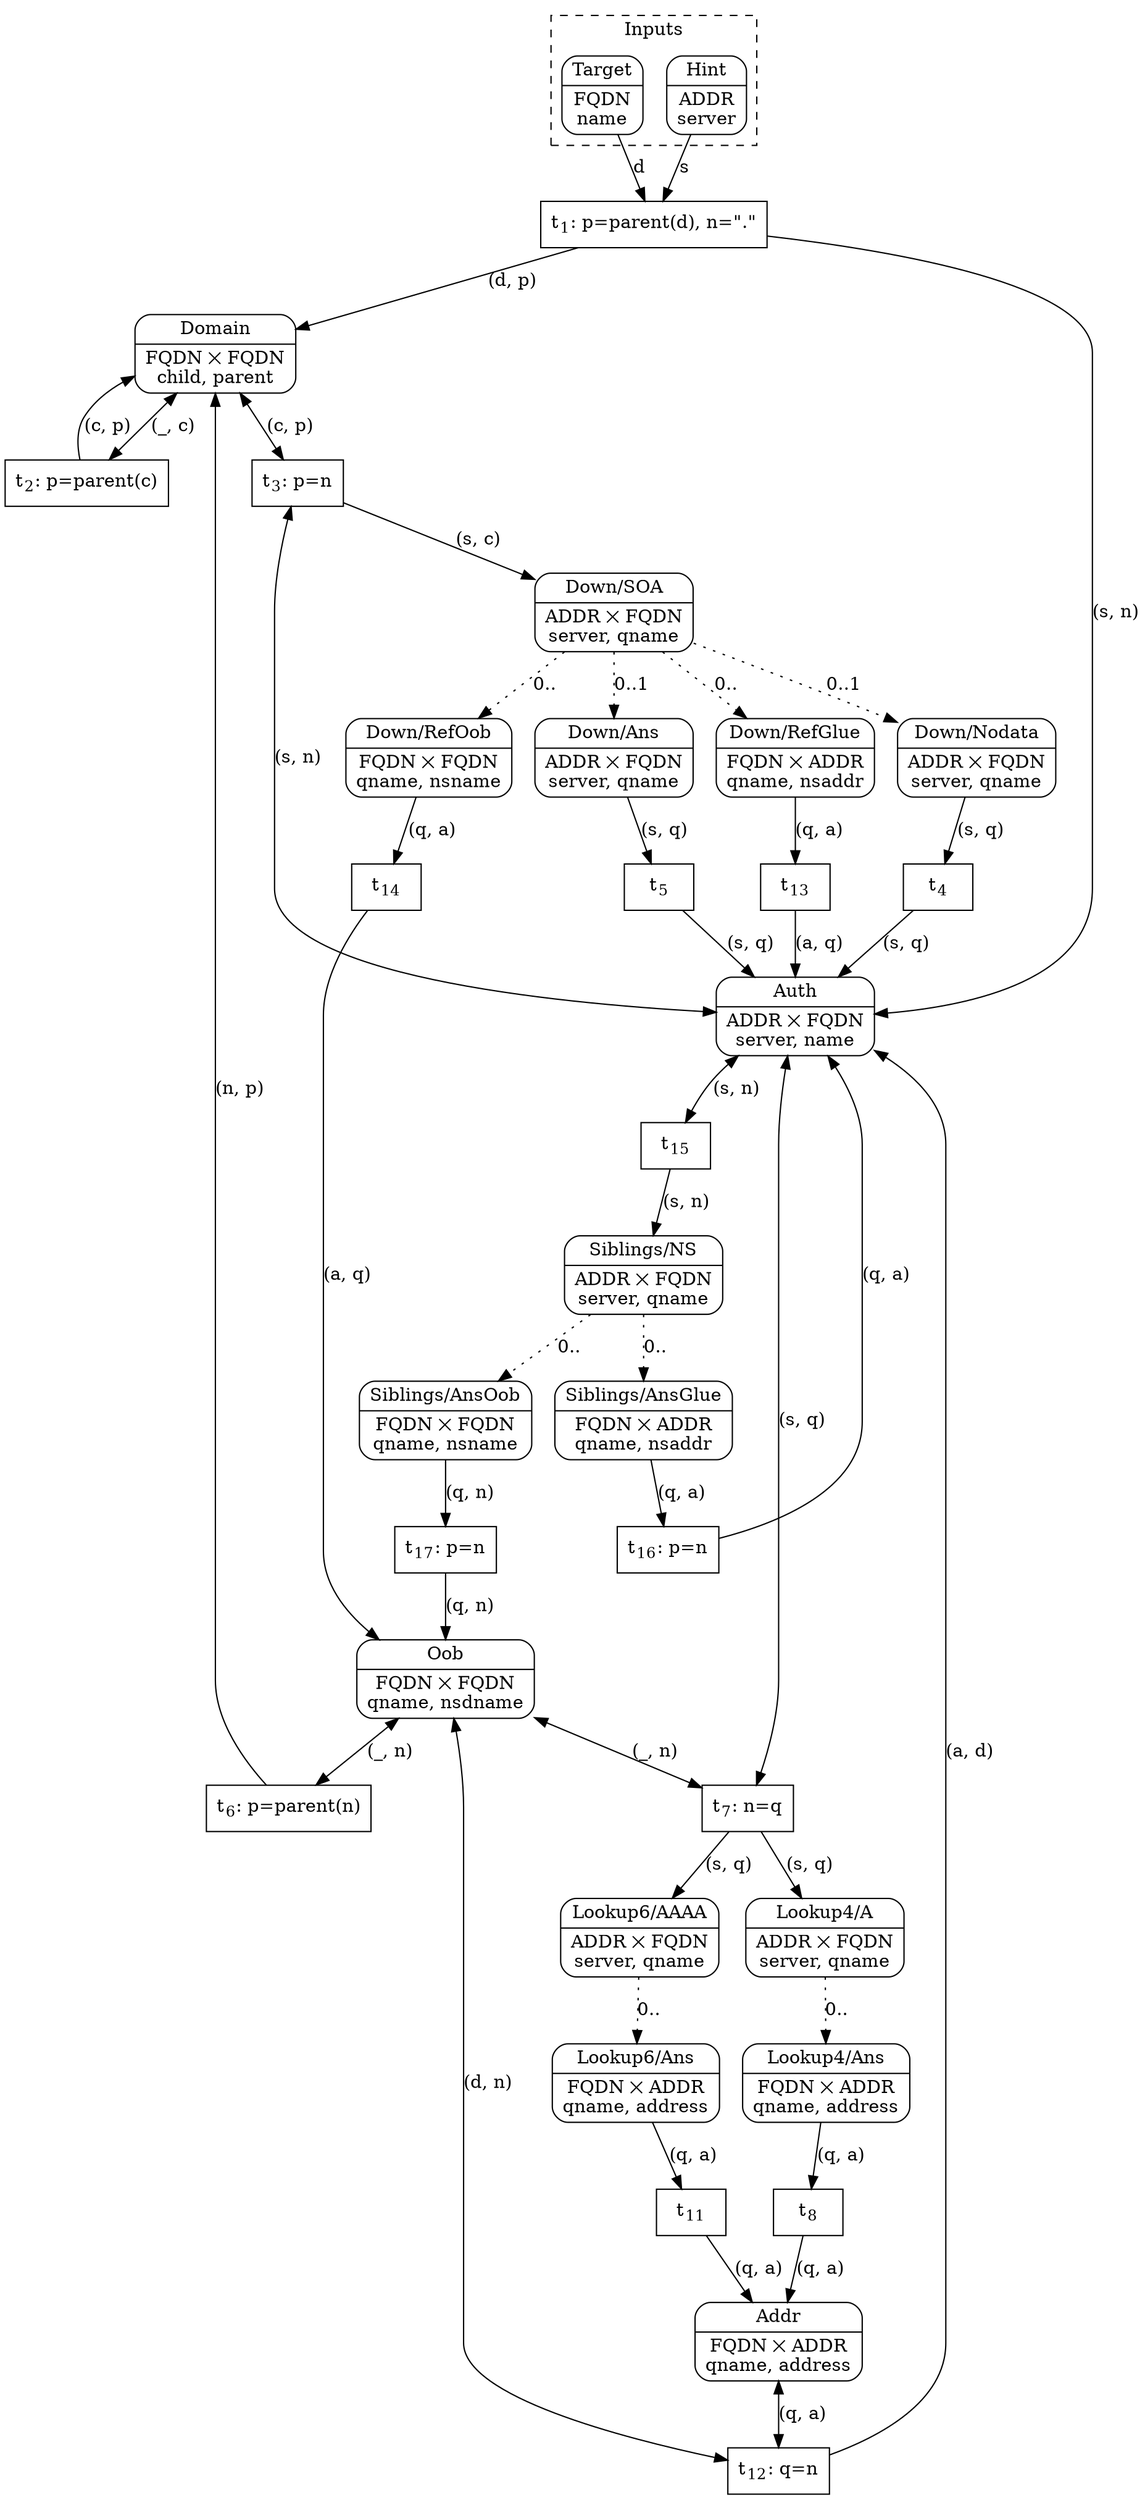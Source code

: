 digraph Algorithm {
    compound=true
    node [shape=Mrecord, style=filled, fillcolor=white]

    subgraph cluster_Inputs {
        label="Inputs"
        style="dashed"

        Target [label="{Target|FQDN\nname}"]
        Hint   [label="{Hint|ADDR\nserver}"]
    }

    subgraph Down {
        Down_send   [label="{Down/SOA|ADDR ⨉ FQDN\nserver, qname}"]
        Down_nodata [label="{Down/Nodata|ADDR ⨉ FQDN\nserver, qname}"]
        Down_answer [label="{Down/Ans|ADDR ⨉ FQDN\nserver, qname}"]
        Down_glue   [label="{Down/RefGlue|FQDN ⨉ ADDR\nqname, nsaddr}"]
        Down_oob    [label="{Down/RefOob|FQDN ⨉ FQDN\nqname, nsname}"]
        Down_send -> Down_nodata [label="0..1", style=dotted]
        Down_send -> Down_answer [label="0..1", style=dotted]
        Down_send -> Down_glue [label="0..", style=dotted]
        Down_send -> Down_oob [label="0..", style=dotted]
    }

    subgraph Siblings {
        Siblings_send [label="{Siblings/NS|ADDR ⨉ FQDN\nserver, qname}"]
        Siblings_glue [label="{Siblings/AnsGlue|FQDN ⨉ ADDR\nqname, nsaddr}"]
        Siblings_oob  [label="{Siblings/AnsOob|FQDN ⨉ FQDN\nqname, nsname}"]
        Siblings_send -> Siblings_glue [label="0..", style=dotted]
        Siblings_send -> Siblings_oob [label="0..", style=dotted]
    }

    subgraph Lookup4 {
        Lookup4_send   [label="{Lookup4/A|ADDR ⨉ FQDN\nserver, qname}"]
        Lookup4_answer [label="{Lookup4/Ans|FQDN ⨉ ADDR\nqname, address}"]
        Lookup4_send -> Lookup4_answer [label="0..", style=dotted]
    }

    subgraph Lookup6 {
        Lookup6_send   [label="{Lookup6/AAAA|ADDR ⨉ FQDN\nserver, qname}"]
        Lookup6_answer [label="{Lookup6/Ans|FQDN ⨉ ADDR\nqname, address}"]
        Lookup6_send -> Lookup6_answer [label="0..", style=dotted]
    }

    Domain       [label="{Domain|FQDN ⨉ FQDN\nchild, parent}"]
    Auth         [label="{Auth|ADDR ⨉ FQDN\nserver, name}"]
    Oob          [label="{Oob|FQDN ⨉ FQDN\nqname, nsdname}"]
    Addr         [label="{Addr|FQDN ⨉ ADDR\nqname, address}"]

    node [shape=record]

    Target -> t1 [label="d"]
    Hint -> t1 [label="s"]
    t1 [label=<t<SUB>1</SUB>: p=parent(d), n=".">]
    t1 -> Domain [label="(d, p)"]
    t1 -> Auth [label="(s, n)"]

    Domain -> t2 [label="(_, c)", dir=both]
    t2 [label=<t<SUB>2</SUB>: p=parent(c)>]
    t2 -> Domain [label="(c, p)"]

    Domain -> t3 [label="(c, p)", dir=both]
    Auth -> t3 [label="(s, n)", dir=both]
    t3 [label=<t<SUB>3</SUB>: p=n>]
    t3 -> Down_send [label="(s, c)"]

    Down_nodata -> t4 [label="(s, q)"]
    t4 [label=< t<SUB>4</SUB> >]
    t4 -> Auth [label="(s, q)"]

    Down_answer -> t5 [label="(s, q)"]
    t5 [label=< t<SUB>5</SUB> >]
    t5 -> Auth [label="(s, q)"]

    Down_glue -> t13 [label="(q, a)"]
    t13 [label=< t<SUB>13</SUB> >]
    t13 -> Auth [label="(a, q)"]

    Down_oob -> t14 [label="(q, a)"]
    t14 [label=< t<SUB>14</SUB> >]
    t14 -> Oob [label="(a, q)"]

    Oob -> t6 [label="(_, n)", dir=both]
    t6 [label=<t<SUB>6</SUB>: p=parent(n)>]
    t6 -> Domain [label="(n, p)"]

    Oob -> t7 [label="(_, n)", dir=both]
    Auth -> t7 [label="(s, q)", dir=both]
    t7 [label=<t<SUB>7</SUB>: n=q>]
    t7 -> Lookup6_send [label="(s, q)"]
    t7 -> Lookup4_send [label="(s, q)"]

    Lookup4_answer -> t8 [label="(q, a)"]
    t8 [label=< t<SUB>8</SUB> >]
    t8 -> Addr [label="(q, a)"]

    Lookup6_answer -> t11 [label="(q, a)"]
    t11 [label=< t<SUB>11</SUB> >]
    t11 -> Addr [label="(q, a)"]

    Addr -> t12 [label="(q, a)", dir=both]
    Oob -> t12 [label="(d, n)", dir=both]
    t12 [label=<t<SUB>12</SUB>: q=n>]
    t12 -> Auth [label="(a, d)"]

    Auth -> t15 [label="(s, n)", dir=both]
    t15 [label=< t<SUB>15</SUB> >]
    t15 -> Siblings_send [label="(s, n)"]

    Siblings_glue -> t16 [label="(q, a)"]
    t16 [label=<t<SUB>16</SUB>: p=n>]
    t16 -> Auth [label="(q, a)"]

    Siblings_oob -> t17 [label="(q, n)"]
    t17 [label=<t<SUB>17</SUB>: p=n>]
    t17 -> Oob [label="(q, n)"]
} 
